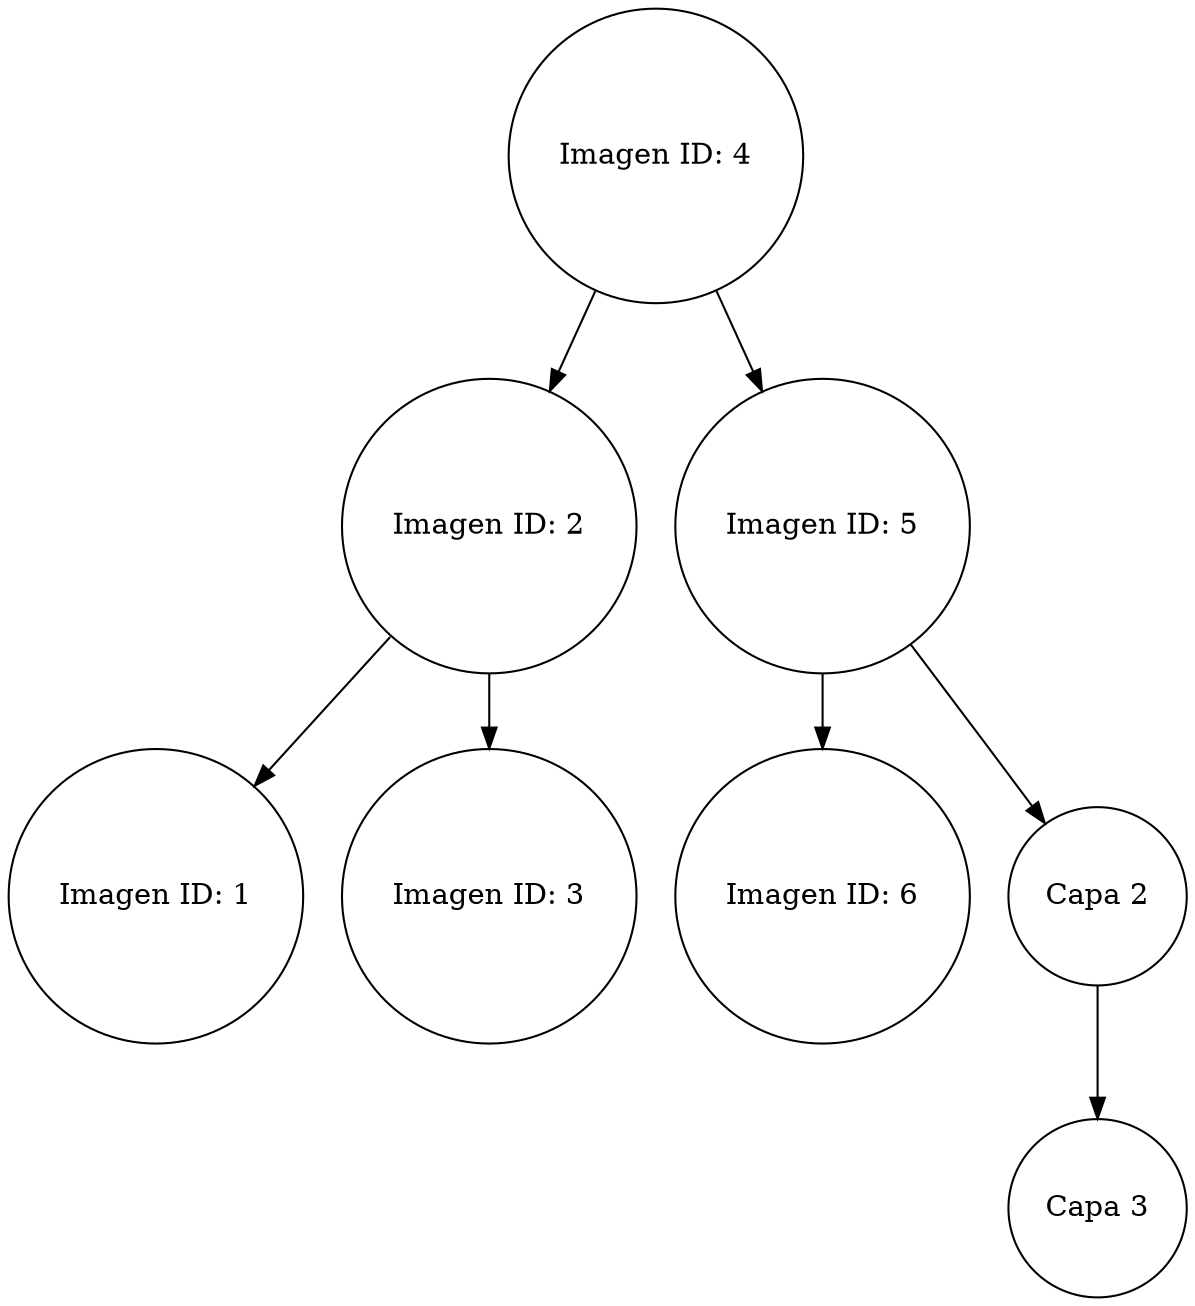 digraph binaryTree { 
node[shape = circle]; 

Nodo692698044[label = "Imagen ID: 4"];

Nodo692698044 -> Nodo1987912459; 

Nodo692698044 -> Nodo24151043; 

Nodo1987912459[label = "Imagen ID: 2"];

Nodo1987912459 -> Nodo1945979951; 

Nodo1987912459 -> Nodo395156919; 

Nodo1945979951[label = "Imagen ID: 1"];

Nodo395156919[label = "Imagen ID: 3"];

Nodo24151043[label = "Imagen ID: 5"];

Nodo24151043 -> Nodo150438198; 

Nodo150438198[label = "Imagen ID: 6"];

Nodo1403744448[label = "Capa 2"];

Nodo24151043 -> Nodo1403744448; 

Nodo1403744448 -> Nodo2129684731; 

Nodo2129684731[label = "Capa 3"];
}

